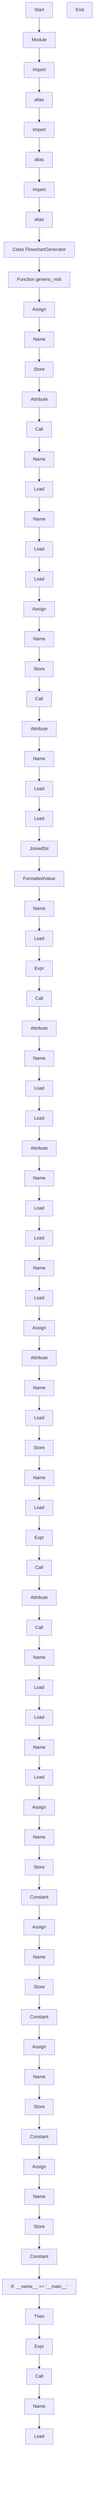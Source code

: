 flowchart TD
Start["Start"]
node1["Module"]
Start --> node1
node2["Import"]
node1 --> node2
node3["alias"]
node2 --> node3
node4["Import"]
node3 --> node4
node5["alias"]
node4 --> node5
node6["Import"]
node5 --> node6
node7["alias"]
node6 --> node7
node8["Class FlowchartGenerator"]
node7 --> node8
node9["Function generic_visit"]
node8 --> node9
node10["Assign"]
node9 --> node10
node11["Name"]
node10 --> node11
node12["Store"]
node11 --> node12
node13["Attribute"]
node12 --> node13
node14["Call"]
node13 --> node14
node15["Name"]
node14 --> node15
node16["Load"]
node15 --> node16
node17["Name"]
node16 --> node17
node18["Load"]
node17 --> node18
node19["Load"]
node18 --> node19
node20["Assign"]
node19 --> node20
node21["Name"]
node20 --> node21
node22["Store"]
node21 --> node22
node23["Call"]
node22 --> node23
node24["Attribute"]
node23 --> node24
node25["Name"]
node24 --> node25
node26["Load"]
node25 --> node26
node27["Load"]
node26 --> node27
node28["JoinedStr"]
node27 --> node28
node29["FormattedValue"]
node28 --> node29
node30["Name"]
node29 --> node30
node31["Load"]
node30 --> node31
node32["Expr"]
node31 --> node32
node33["Call"]
node32 --> node33
node34["Attribute"]
node33 --> node34
node35["Name"]
node34 --> node35
node36["Load"]
node35 --> node36
node37["Load"]
node36 --> node37
node38["Attribute"]
node37 --> node38
node39["Name"]
node38 --> node39
node40["Load"]
node39 --> node40
node41["Load"]
node40 --> node41
node42["Name"]
node41 --> node42
node43["Load"]
node42 --> node43
node44["Assign"]
node43 --> node44
node45["Attribute"]
node44 --> node45
node46["Name"]
node45 --> node46
node47["Load"]
node46 --> node47
node48["Store"]
node47 --> node48
node49["Name"]
node48 --> node49
node50["Load"]
node49 --> node50
node51["Expr"]
node50 --> node51
node52["Call"]
node51 --> node52
node53["Attribute"]
node52 --> node53
node54["Call"]
node53 --> node54
node55["Name"]
node54 --> node55
node56["Load"]
node55 --> node56
node57["Load"]
node56 --> node57
node58["Name"]
node57 --> node58
node59["Load"]
node58 --> node59
node60["Assign"]
node59 --> node60
node61["Name"]
node60 --> node61
node62["Store"]
node61 --> node62
node63["Constant"]
node62 --> node63
node64["Assign"]
node63 --> node64
node65["Name"]
node64 --> node65
node66["Store"]
node65 --> node66
node67["Constant"]
node66 --> node67
node68["Assign"]
node67 --> node68
node69["Name"]
node68 --> node69
node70["Store"]
node69 --> node70
node71["Constant"]
node70 --> node71
node72["Assign"]
node71 --> node72
node73["Name"]
node72 --> node73
node74["Store"]
node73 --> node74
node75["Constant"]
node74 --> node75
node76["If: __name__ == '__main__'"]
node75 --> node76
node77["Then"]
node76 --> node77
node78["Expr"]
node77 --> node78
node79["Call"]
node78 --> node79
node80["Name"]
node79 --> node80
node81["Load"]
node80 --> node81
End["End"]